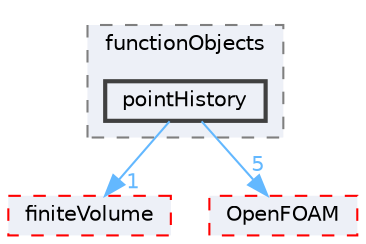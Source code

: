 digraph "src/dynamicFaMesh/interfaceTrackingFvMesh/functionObjects/pointHistory"
{
 // LATEX_PDF_SIZE
  bgcolor="transparent";
  edge [fontname=Helvetica,fontsize=10,labelfontname=Helvetica,labelfontsize=10];
  node [fontname=Helvetica,fontsize=10,shape=box,height=0.2,width=0.4];
  compound=true
  subgraph clusterdir_79d7b805227b3b9bea9b0bbce9d192c0 {
    graph [ bgcolor="#edf0f7", pencolor="grey50", label="functionObjects", fontname=Helvetica,fontsize=10 style="filled,dashed", URL="dir_79d7b805227b3b9bea9b0bbce9d192c0.html",tooltip=""]
  dir_479d2ff06ed57bdf38f95ac7a24258a9 [label="pointHistory", fillcolor="#edf0f7", color="grey25", style="filled,bold", URL="dir_479d2ff06ed57bdf38f95ac7a24258a9.html",tooltip=""];
  }
  dir_9bd15774b555cf7259a6fa18f99fe99b [label="finiteVolume", fillcolor="#edf0f7", color="red", style="filled,dashed", URL="dir_9bd15774b555cf7259a6fa18f99fe99b.html",tooltip=""];
  dir_c5473ff19b20e6ec4dfe5c310b3778a8 [label="OpenFOAM", fillcolor="#edf0f7", color="red", style="filled,dashed", URL="dir_c5473ff19b20e6ec4dfe5c310b3778a8.html",tooltip=""];
  dir_479d2ff06ed57bdf38f95ac7a24258a9->dir_9bd15774b555cf7259a6fa18f99fe99b [headlabel="1", labeldistance=1.5 headhref="dir_002944_001387.html" href="dir_002944_001387.html" color="steelblue1" fontcolor="steelblue1"];
  dir_479d2ff06ed57bdf38f95ac7a24258a9->dir_c5473ff19b20e6ec4dfe5c310b3778a8 [headlabel="5", labeldistance=1.5 headhref="dir_002944_002695.html" href="dir_002944_002695.html" color="steelblue1" fontcolor="steelblue1"];
}
